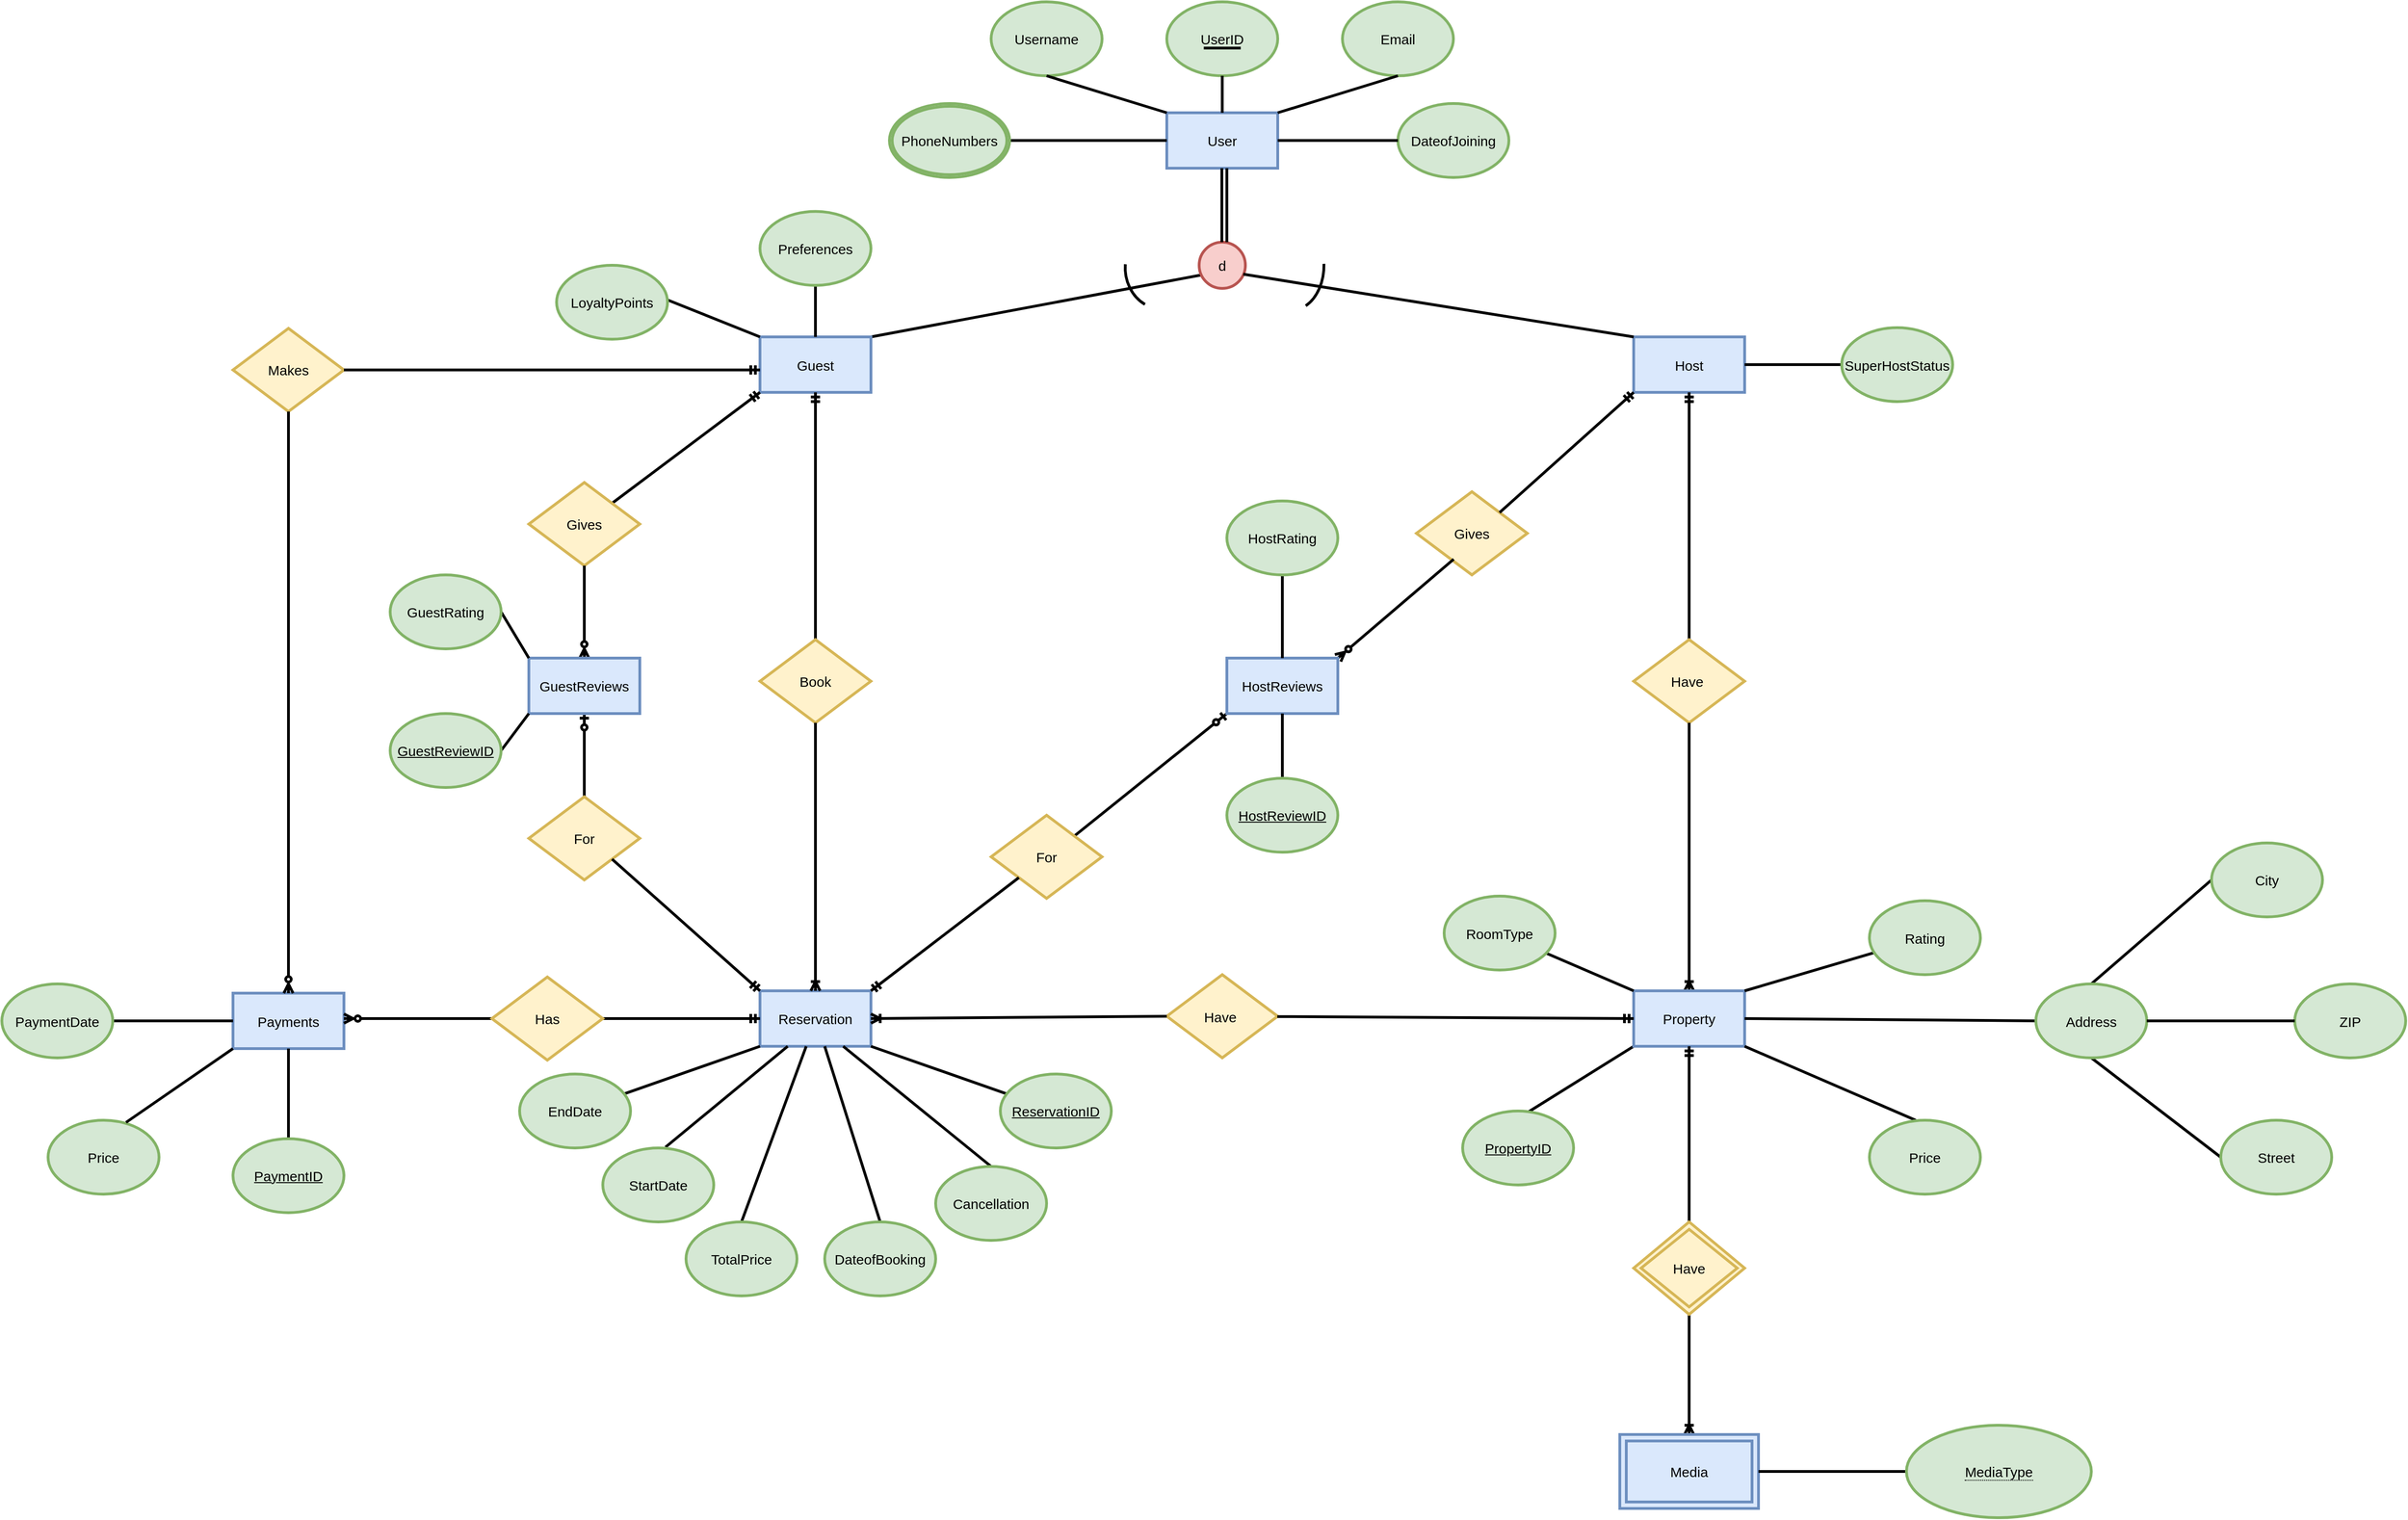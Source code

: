 <mxfile version="22.0.6" type="device">
  <diagram id="R2lEEEUBdFMjLlhIrx00" name="Page-1">
    <mxGraphModel dx="3367" dy="1122" grid="1" gridSize="10" guides="1" tooltips="1" connect="1" arrows="1" fold="1" page="1" pageScale="1" pageWidth="850" pageHeight="1100" math="0" shadow="0" extFonts="Permanent Marker^https://fonts.googleapis.com/css?family=Permanent+Marker">
      <root>
        <mxCell id="0" />
        <mxCell id="1" parent="0" />
        <mxCell id="eR8TVxgXeTOk0L5o_r-3-2" value="&lt;font style=&quot;font-size: 15px;&quot;&gt;User&lt;/font&gt;" style="rounded=0;whiteSpace=wrap;html=1;fillColor=#dae8fc;strokeColor=#6c8ebf;strokeWidth=3;fontSize=15;fontStyle=0" parent="1" vertex="1">
          <mxGeometry x="360" y="150" width="120" height="60" as="geometry" />
        </mxCell>
        <mxCell id="eR8TVxgXeTOk0L5o_r-3-7" value="&lt;font style=&quot;font-size: 15px;&quot;&gt;Username&lt;/font&gt;" style="ellipse;whiteSpace=wrap;html=1;fillColor=#d5e8d4;strokeColor=#82b366;strokeWidth=3;fontSize=15;fontStyle=0" parent="1" vertex="1">
          <mxGeometry x="170" y="30" width="120" height="80" as="geometry" />
        </mxCell>
        <mxCell id="eR8TVxgXeTOk0L5o_r-3-8" value="&lt;font style=&quot;font-size: 15px;&quot;&gt;UserID&lt;/font&gt;" style="ellipse;whiteSpace=wrap;html=1;fillColor=#d5e8d4;strokeColor=#82b366;strokeWidth=3;fontSize=15;fontStyle=0" parent="1" vertex="1">
          <mxGeometry x="360" y="30" width="120" height="80" as="geometry" />
        </mxCell>
        <mxCell id="eR8TVxgXeTOk0L5o_r-3-9" value="&lt;font style=&quot;font-size: 15px;&quot;&gt;Email&lt;/font&gt;" style="ellipse;whiteSpace=wrap;html=1;fillColor=#d5e8d4;strokeColor=#82b366;strokeWidth=3;fontSize=15;fontStyle=0" parent="1" vertex="1">
          <mxGeometry x="550" y="30" width="120" height="80" as="geometry" />
        </mxCell>
        <mxCell id="eR8TVxgXeTOk0L5o_r-3-10" value="" style="endArrow=none;html=1;rounded=0;exitX=0;exitY=0;exitDx=0;exitDy=0;strokeWidth=3;fontSize=15;fontStyle=0" parent="1" source="eR8TVxgXeTOk0L5o_r-3-2" edge="1">
          <mxGeometry width="50" height="50" relative="1" as="geometry">
            <mxPoint x="180" y="160" as="sourcePoint" />
            <mxPoint x="230" y="110" as="targetPoint" />
          </mxGeometry>
        </mxCell>
        <mxCell id="eR8TVxgXeTOk0L5o_r-3-11" value="" style="endArrow=none;html=1;rounded=0;exitX=0.5;exitY=0;exitDx=0;exitDy=0;strokeWidth=3;fontSize=15;fontStyle=0" parent="1" source="eR8TVxgXeTOk0L5o_r-3-2" edge="1">
          <mxGeometry width="50" height="50" relative="1" as="geometry">
            <mxPoint x="410" y="160" as="sourcePoint" />
            <mxPoint x="420" y="110" as="targetPoint" />
          </mxGeometry>
        </mxCell>
        <mxCell id="eR8TVxgXeTOk0L5o_r-3-12" value="" style="endArrow=none;html=1;rounded=0;exitX=0.5;exitY=1;exitDx=0;exitDy=0;entryX=1;entryY=0;entryDx=0;entryDy=0;strokeWidth=3;fontSize=15;fontStyle=0" parent="1" source="eR8TVxgXeTOk0L5o_r-3-9" target="eR8TVxgXeTOk0L5o_r-3-2" edge="1">
          <mxGeometry width="50" height="50" relative="1" as="geometry">
            <mxPoint x="610" y="225" as="sourcePoint" />
            <mxPoint x="480" y="170" as="targetPoint" />
          </mxGeometry>
        </mxCell>
        <mxCell id="eR8TVxgXeTOk0L5o_r-3-15" value="" style="endArrow=none;html=1;rounded=0;strokeWidth=3;fontSize=15;fontStyle=0" parent="1" edge="1">
          <mxGeometry width="50" height="50" relative="1" as="geometry">
            <mxPoint x="400" y="80" as="sourcePoint" />
            <mxPoint x="440" y="80" as="targetPoint" />
          </mxGeometry>
        </mxCell>
        <mxCell id="eR8TVxgXeTOk0L5o_r-3-18" value="" style="endArrow=none;html=1;rounded=0;exitX=1;exitY=0;exitDx=0;exitDy=0;strokeWidth=3;fontSize=15;fontStyle=0" parent="1" source="eR8TVxgXeTOk0L5o_r-3-19" edge="1">
          <mxGeometry width="50" height="50" relative="1" as="geometry">
            <mxPoint x="350" y="375" as="sourcePoint" />
            <mxPoint x="400" y="325" as="targetPoint" />
          </mxGeometry>
        </mxCell>
        <mxCell id="eR8TVxgXeTOk0L5o_r-3-19" value="&lt;font style=&quot;font-size: 15px;&quot;&gt;Guest&lt;/font&gt;" style="rounded=0;whiteSpace=wrap;html=1;fillColor=#dae8fc;strokeColor=#6c8ebf;strokeWidth=3;fontSize=15;fontStyle=0" parent="1" vertex="1">
          <mxGeometry x="-80" y="392.5" width="120" height="60" as="geometry" />
        </mxCell>
        <mxCell id="eR8TVxgXeTOk0L5o_r-3-27" value="" style="verticalLabelPosition=bottom;verticalAlign=top;html=1;shape=mxgraph.basic.arc;startAngle=0.577;endAngle=0.763;strokeWidth=3;fontSize=15;fontStyle=0" parent="1" vertex="1">
          <mxGeometry x="315" y="272.5" width="80" height="90" as="geometry" />
        </mxCell>
        <mxCell id="eR8TVxgXeTOk0L5o_r-3-32" value="" style="endArrow=none;html=1;rounded=0;exitX=0;exitY=0;exitDx=0;exitDy=0;entryX=1;entryY=0.5;entryDx=0;entryDy=0;strokeWidth=3;fontSize=15;fontStyle=0" parent="1" source="eR8TVxgXeTOk0L5o_r-3-19" edge="1">
          <mxGeometry width="50" height="50" relative="1" as="geometry">
            <mxPoint x="-220" y="392.5" as="sourcePoint" />
            <mxPoint x="-180.0" y="352.5" as="targetPoint" />
          </mxGeometry>
        </mxCell>
        <mxCell id="eR8TVxgXeTOk0L5o_r-3-36" value="&lt;font style=&quot;font-size: 15px;&quot;&gt;Host&lt;/font&gt;" style="rounded=0;whiteSpace=wrap;html=1;fillColor=#dae8fc;strokeColor=#6c8ebf;strokeWidth=3;fontSize=15;fontStyle=0" parent="1" vertex="1">
          <mxGeometry x="865" y="392.5" width="120" height="60" as="geometry" />
        </mxCell>
        <mxCell id="eR8TVxgXeTOk0L5o_r-3-37" value="" style="endArrow=none;html=1;rounded=0;exitX=0;exitY=0;exitDx=0;exitDy=0;strokeWidth=3;fontSize=15;fontStyle=0" parent="1" source="eR8TVxgXeTOk0L5o_r-3-17" edge="1">
          <mxGeometry width="50" height="50" relative="1" as="geometry">
            <mxPoint x="375" y="462.5" as="sourcePoint" />
            <mxPoint x="410" y="327.5" as="targetPoint" />
            <Array as="points" />
          </mxGeometry>
        </mxCell>
        <mxCell id="eR8TVxgXeTOk0L5o_r-3-39" value="" style="verticalLabelPosition=bottom;verticalAlign=top;html=1;shape=mxgraph.basic.arc;startAngle=0.245;endAngle=0.428;strokeWidth=3;fontSize=15;fontStyle=0" parent="1" vertex="1">
          <mxGeometry x="460" y="266.25" width="70" height="97.5" as="geometry" />
        </mxCell>
        <mxCell id="eR8TVxgXeTOk0L5o_r-3-52" value="" style="endArrow=ERmandOne;html=1;rounded=0;endFill=0;entryX=0.5;entryY=1;entryDx=0;entryDy=0;strokeWidth=3;fontSize=15;fontStyle=0" parent="1" source="Yw1Rvifl_4rnwtDzFo2M-55" target="eR8TVxgXeTOk0L5o_r-3-19" edge="1">
          <mxGeometry width="50" height="50" relative="1" as="geometry">
            <mxPoint x="-20" y="562.5" as="sourcePoint" />
            <mxPoint x="-20" y="460" as="targetPoint" />
          </mxGeometry>
        </mxCell>
        <mxCell id="eR8TVxgXeTOk0L5o_r-3-107" value="" style="endArrow=ERmandOne;html=1;rounded=0;exitX=0.5;exitY=0;exitDx=0;exitDy=0;endFill=0;strokeWidth=3;fontSize=15;fontStyle=0;entryX=0.5;entryY=1;entryDx=0;entryDy=0;" parent="1" source="Yw1Rvifl_4rnwtDzFo2M-17" target="eR8TVxgXeTOk0L5o_r-3-36" edge="1">
          <mxGeometry width="50" height="50" relative="1" as="geometry">
            <mxPoint x="925" y="572.5" as="sourcePoint" />
            <mxPoint x="945" y="450" as="targetPoint" />
          </mxGeometry>
        </mxCell>
        <mxCell id="eR8TVxgXeTOk0L5o_r-3-17" value="&lt;font style=&quot;font-size: 15px;&quot;&gt;d&lt;/font&gt;" style="ellipse;whiteSpace=wrap;html=1;aspect=fixed;fillColor=#f8cecc;strokeColor=#b85450;strokeWidth=3;fontSize=15;fontStyle=0" parent="1" vertex="1">
          <mxGeometry x="395" y="290" width="50" height="50" as="geometry" />
        </mxCell>
        <mxCell id="MQzUX687LwjazqS2eihC-2" value="" style="endArrow=none;html=1;rounded=0;exitX=0;exitY=0;exitDx=0;exitDy=0;entryX=0.955;entryY=0.693;entryDx=0;entryDy=0;entryPerimeter=0;strokeWidth=3;fontSize=15;fontStyle=0" parent="1" source="eR8TVxgXeTOk0L5o_r-3-36" target="eR8TVxgXeTOk0L5o_r-3-17" edge="1">
          <mxGeometry width="50" height="50" relative="1" as="geometry">
            <mxPoint x="400" y="380" as="sourcePoint" />
            <mxPoint x="450" y="330" as="targetPoint" />
          </mxGeometry>
        </mxCell>
        <mxCell id="Yw1Rvifl_4rnwtDzFo2M-5" value="" style="endArrow=none;html=1;rounded=0;exitX=0.5;exitY=0;exitDx=0;exitDy=0;strokeWidth=3;fontSize=15;fontStyle=0" parent="1" edge="1">
          <mxGeometry width="50" height="50" relative="1" as="geometry">
            <mxPoint x="419.55" y="210" as="sourcePoint" />
            <mxPoint x="419.55" y="290" as="targetPoint" />
          </mxGeometry>
        </mxCell>
        <mxCell id="Yw1Rvifl_4rnwtDzFo2M-6" value="&lt;font style=&quot;font-size: 15px;&quot;&gt;DateofJoining&lt;/font&gt;" style="ellipse;whiteSpace=wrap;html=1;fillColor=#d5e8d4;strokeColor=#82b366;strokeWidth=3;fontSize=15;fontStyle=0" parent="1" vertex="1">
          <mxGeometry x="610" y="140" width="120" height="80" as="geometry" />
        </mxCell>
        <mxCell id="Yw1Rvifl_4rnwtDzFo2M-8" value="" style="endArrow=none;html=1;rounded=0;exitX=0;exitY=0.5;exitDx=0;exitDy=0;entryX=1;entryY=0;entryDx=0;entryDy=0;strokeWidth=3;fontSize=15;fontStyle=0" parent="1" source="Yw1Rvifl_4rnwtDzFo2M-6" edge="1">
          <mxGeometry width="50" height="50" relative="1" as="geometry">
            <mxPoint x="610" y="140" as="sourcePoint" />
            <mxPoint x="480" y="180" as="targetPoint" />
          </mxGeometry>
        </mxCell>
        <mxCell id="Yw1Rvifl_4rnwtDzFo2M-9" value="" style="endArrow=none;html=1;rounded=0;exitX=0;exitY=0.5;exitDx=0;exitDy=0;entryX=1;entryY=0.5;entryDx=0;entryDy=0;strokeWidth=3;fontSize=15;fontStyle=0" parent="1" source="eR8TVxgXeTOk0L5o_r-3-2" target="Yw1Rvifl_4rnwtDzFo2M-14" edge="1">
          <mxGeometry width="50" height="50" relative="1" as="geometry">
            <mxPoint x="300" y="179.55" as="sourcePoint" />
            <mxPoint x="200" y="180" as="targetPoint" />
          </mxGeometry>
        </mxCell>
        <mxCell id="Yw1Rvifl_4rnwtDzFo2M-116" value="" style="rounded=0;orthogonalLoop=1;jettySize=auto;html=1;endArrow=none;endFill=0;strokeWidth=3;fontSize=15;fontStyle=0" parent="1" source="Yw1Rvifl_4rnwtDzFo2M-10" target="eR8TVxgXeTOk0L5o_r-3-36" edge="1">
          <mxGeometry relative="1" as="geometry" />
        </mxCell>
        <mxCell id="Yw1Rvifl_4rnwtDzFo2M-10" value="&lt;font style=&quot;font-size: 15px;&quot;&gt;SuperHostStatus&lt;/font&gt;" style="ellipse;whiteSpace=wrap;html=1;fontSize=15;fillColor=#d5e8d4;strokeColor=#82b366;strokeWidth=3;fontStyle=0" parent="1" vertex="1">
          <mxGeometry x="1090" y="382.5" width="120" height="80" as="geometry" />
        </mxCell>
        <mxCell id="Yw1Rvifl_4rnwtDzFo2M-11" value="&lt;font style=&quot;font-size: 15px;&quot;&gt;LoyaltyPoints&lt;/font&gt;" style="ellipse;whiteSpace=wrap;html=1;fillColor=#d5e8d4;strokeColor=#82b366;strokeWidth=3;fontSize=15;fontStyle=0" parent="1" vertex="1">
          <mxGeometry x="-300" y="315" width="120" height="80" as="geometry" />
        </mxCell>
        <mxCell id="Yw1Rvifl_4rnwtDzFo2M-14" value="PhoneNumbers" style="ellipse;shape=doubleEllipse;margin=3;whiteSpace=wrap;html=1;align=center;fillColor=#d5e8d4;strokeColor=#82b366;strokeWidth=3;fontSize=15;fontStyle=0" parent="1" vertex="1">
          <mxGeometry x="60" y="140" width="130" height="80" as="geometry" />
        </mxCell>
        <mxCell id="Yw1Rvifl_4rnwtDzFo2M-17" value="Have&amp;nbsp;" style="shape=rhombus;perimeter=rhombusPerimeter;whiteSpace=wrap;html=1;align=center;fillColor=#fff2cc;strokeColor=#d6b656;strokeWidth=3;fontSize=15;fontStyle=0" parent="1" vertex="1">
          <mxGeometry x="865" y="720" width="120" height="90" as="geometry" />
        </mxCell>
        <mxCell id="Yw1Rvifl_4rnwtDzFo2M-18" value="" style="endArrow=none;html=1;rounded=0;startArrow=ERoneToMany;startFill=0;strokeWidth=3;fontSize=15;fontStyle=0;entryX=0.5;entryY=1;entryDx=0;entryDy=0;exitX=0.5;exitY=0;exitDx=0;exitDy=0;" parent="1" source="Yw1Rvifl_4rnwtDzFo2M-19" target="Yw1Rvifl_4rnwtDzFo2M-17" edge="1">
          <mxGeometry width="50" height="50" relative="1" as="geometry">
            <mxPoint x="944.74" y="1100" as="sourcePoint" />
            <mxPoint x="944.74" y="980" as="targetPoint" />
          </mxGeometry>
        </mxCell>
        <mxCell id="Yw1Rvifl_4rnwtDzFo2M-35" style="rounded=0;orthogonalLoop=1;jettySize=auto;html=1;exitX=0;exitY=1;exitDx=0;exitDy=0;strokeWidth=3;endArrow=none;endFill=0;fontSize=15;fontStyle=0;entryX=0.592;entryY=0.013;entryDx=0;entryDy=0;entryPerimeter=0;" parent="1" source="Yw1Rvifl_4rnwtDzFo2M-19" target="Yw1Rvifl_4rnwtDzFo2M-31" edge="1">
          <mxGeometry relative="1" as="geometry" />
        </mxCell>
        <mxCell id="Yw1Rvifl_4rnwtDzFo2M-19" value="&lt;font style=&quot;font-size: 15px;&quot;&gt;Property&lt;/font&gt;" style="rounded=0;whiteSpace=wrap;html=1;fillColor=#dae8fc;strokeColor=#6c8ebf;strokeWidth=3;fontSize=15;fontStyle=0" parent="1" vertex="1">
          <mxGeometry x="865" y="1100" width="120" height="60" as="geometry" />
        </mxCell>
        <mxCell id="Yw1Rvifl_4rnwtDzFo2M-43" style="rounded=0;orthogonalLoop=1;jettySize=auto;html=1;entryX=0;entryY=0.5;entryDx=0;entryDy=0;endArrow=none;endFill=0;strokeWidth=3;exitX=1;exitY=0.5;exitDx=0;exitDy=0;fontSize=15;fontStyle=0" parent="1" source="Yw1Rvifl_4rnwtDzFo2M-19" target="Yw1Rvifl_4rnwtDzFo2M-32" edge="1">
          <mxGeometry relative="1" as="geometry">
            <mxPoint x="950.58" y="1160" as="sourcePoint" />
            <mxPoint x="939.42" y="1343.44" as="targetPoint" />
          </mxGeometry>
        </mxCell>
        <mxCell id="Yw1Rvifl_4rnwtDzFo2M-31" value="&lt;font style=&quot;font-size: 15px;&quot;&gt;PropertyID&lt;/font&gt;" style="ellipse;whiteSpace=wrap;html=1;fontSize=15;fontStyle=4;fillColor=#d5e8d4;strokeColor=#82b366;strokeWidth=3;" parent="1" vertex="1">
          <mxGeometry x="680" y="1230" width="120" height="80" as="geometry" />
        </mxCell>
        <mxCell id="Yw1Rvifl_4rnwtDzFo2M-47" style="rounded=0;orthogonalLoop=1;jettySize=auto;html=1;exitX=0.5;exitY=1;exitDx=0;exitDy=0;entryX=0;entryY=0.5;entryDx=0;entryDy=0;endArrow=none;endFill=0;strokeWidth=3;fontSize=15;fontStyle=0;" parent="1" source="Yw1Rvifl_4rnwtDzFo2M-32" target="Yw1Rvifl_4rnwtDzFo2M-33" edge="1">
          <mxGeometry relative="1" as="geometry" />
        </mxCell>
        <mxCell id="Yw1Rvifl_4rnwtDzFo2M-48" style="rounded=0;orthogonalLoop=1;jettySize=auto;html=1;exitX=0.5;exitY=0;exitDx=0;exitDy=0;entryX=0;entryY=0.5;entryDx=0;entryDy=0;endArrow=none;endFill=0;strokeWidth=3;fontSize=15;fontStyle=0" parent="1" source="Yw1Rvifl_4rnwtDzFo2M-32" target="Yw1Rvifl_4rnwtDzFo2M-34" edge="1">
          <mxGeometry relative="1" as="geometry" />
        </mxCell>
        <mxCell id="Yw1Rvifl_4rnwtDzFo2M-32" value="&lt;font style=&quot;font-size: 15px;&quot;&gt;Address&lt;/font&gt;" style="ellipse;whiteSpace=wrap;html=1;fontSize=15;fillColor=#d5e8d4;strokeColor=#82b366;strokeWidth=3;fontStyle=0" parent="1" vertex="1">
          <mxGeometry x="1300" y="1092.5" width="120" height="80" as="geometry" />
        </mxCell>
        <mxCell id="Yw1Rvifl_4rnwtDzFo2M-33" value="&lt;font style=&quot;font-size: 15px;&quot;&gt;Street&lt;/font&gt;" style="ellipse;whiteSpace=wrap;html=1;fontSize=15;fillColor=#d5e8d4;strokeColor=#82b366;strokeWidth=3;fontStyle=0" parent="1" vertex="1">
          <mxGeometry x="1500" y="1240" width="120" height="80" as="geometry" />
        </mxCell>
        <mxCell id="Yw1Rvifl_4rnwtDzFo2M-34" value="&lt;font style=&quot;font-size: 15px;&quot;&gt;City&lt;/font&gt;" style="ellipse;whiteSpace=wrap;html=1;fontSize=15;fillColor=#d5e8d4;strokeColor=#82b366;strokeWidth=3;fontStyle=0" parent="1" vertex="1">
          <mxGeometry x="1490" y="940" width="120" height="80" as="geometry" />
        </mxCell>
        <mxCell id="Yw1Rvifl_4rnwtDzFo2M-40" value="&lt;font style=&quot;font-size: 15px;&quot;&gt;ZIP&lt;br style=&quot;font-size: 15px;&quot;&gt;&lt;/font&gt;" style="ellipse;whiteSpace=wrap;html=1;fontSize=15;fillColor=#d5e8d4;strokeColor=#82b366;strokeWidth=3;fontStyle=0" parent="1" vertex="1">
          <mxGeometry x="1580" y="1092.5" width="120" height="80" as="geometry" />
        </mxCell>
        <mxCell id="Yw1Rvifl_4rnwtDzFo2M-46" style="rounded=0;orthogonalLoop=1;jettySize=auto;html=1;exitX=1;exitY=0.5;exitDx=0;exitDy=0;entryX=0;entryY=0.5;entryDx=0;entryDy=0;endArrow=none;endFill=0;strokeWidth=3;fontSize=15;fontStyle=0" parent="1" source="Yw1Rvifl_4rnwtDzFo2M-32" target="Yw1Rvifl_4rnwtDzFo2M-40" edge="1">
          <mxGeometry relative="1" as="geometry" />
        </mxCell>
        <mxCell id="Yw1Rvifl_4rnwtDzFo2M-49" style="rounded=0;orthogonalLoop=1;jettySize=auto;html=1;exitX=1;exitY=1;exitDx=0;exitDy=0;strokeWidth=3;endArrow=none;endFill=0;entryX=0.417;entryY=0;entryDx=0;entryDy=0;fontSize=15;fontStyle=0;entryPerimeter=0;" parent="1" source="Yw1Rvifl_4rnwtDzFo2M-19" target="Yw1Rvifl_4rnwtDzFo2M-50" edge="1">
          <mxGeometry relative="1" as="geometry">
            <mxPoint x="1005" y="1161.08" as="sourcePoint" />
            <mxPoint x="1140.799" y="1203.924" as="targetPoint" />
          </mxGeometry>
        </mxCell>
        <mxCell id="Yw1Rvifl_4rnwtDzFo2M-50" value="&lt;font style=&quot;font-size: 15px;&quot;&gt;Price&lt;/font&gt;" style="ellipse;whiteSpace=wrap;html=1;fontSize=15;fillColor=#d5e8d4;strokeColor=#82b366;strokeWidth=3;fontStyle=0" parent="1" vertex="1">
          <mxGeometry x="1120" y="1240" width="120" height="80" as="geometry" />
        </mxCell>
        <mxCell id="Yw1Rvifl_4rnwtDzFo2M-51" style="rounded=0;orthogonalLoop=1;jettySize=auto;html=1;exitX=0;exitY=0;exitDx=0;exitDy=0;strokeWidth=3;endArrow=none;endFill=0;fontSize=15;fontStyle=0" parent="1" source="Yw1Rvifl_4rnwtDzFo2M-19" target="Yw1Rvifl_4rnwtDzFo2M-52" edge="1">
          <mxGeometry relative="1" as="geometry">
            <mxPoint x="677.5" y="1260" as="sourcePoint" />
          </mxGeometry>
        </mxCell>
        <mxCell id="Yw1Rvifl_4rnwtDzFo2M-52" value="&lt;font style=&quot;font-size: 15px;&quot;&gt;RoomType&lt;/font&gt;" style="ellipse;whiteSpace=wrap;html=1;fontSize=15;fillColor=#d5e8d4;strokeColor=#82b366;strokeWidth=3;fontStyle=0" parent="1" vertex="1">
          <mxGeometry x="660" y="997.5" width="120" height="80" as="geometry" />
        </mxCell>
        <mxCell id="Yw1Rvifl_4rnwtDzFo2M-53" style="rounded=0;orthogonalLoop=1;jettySize=auto;html=1;exitX=1;exitY=0;exitDx=0;exitDy=0;strokeWidth=3;endArrow=none;endFill=0;fontSize=15;fontStyle=0" parent="1" source="Yw1Rvifl_4rnwtDzFo2M-19" target="Yw1Rvifl_4rnwtDzFo2M-54" edge="1">
          <mxGeometry relative="1" as="geometry">
            <mxPoint x="1015" y="1040" as="sourcePoint" />
          </mxGeometry>
        </mxCell>
        <mxCell id="Yw1Rvifl_4rnwtDzFo2M-54" value="&lt;font style=&quot;font-size: 15px;&quot;&gt;Rating&lt;/font&gt;" style="ellipse;whiteSpace=wrap;html=1;fontSize=15;fillColor=#d5e8d4;strokeColor=#82b366;strokeWidth=3;fontStyle=0" parent="1" vertex="1">
          <mxGeometry x="1120" y="1002.5" width="120" height="80" as="geometry" />
        </mxCell>
        <mxCell id="Yw1Rvifl_4rnwtDzFo2M-55" value="Book" style="shape=rhombus;perimeter=rhombusPerimeter;whiteSpace=wrap;html=1;align=center;fillColor=#fff2cc;strokeColor=#d6b656;strokeWidth=3;fontSize=15;fontStyle=0" parent="1" vertex="1">
          <mxGeometry x="-80" y="720" width="120" height="90" as="geometry" />
        </mxCell>
        <mxCell id="Yw1Rvifl_4rnwtDzFo2M-56" value="&lt;font style=&quot;font-size: 15px;&quot;&gt;Reservation&lt;/font&gt;" style="rounded=0;whiteSpace=wrap;html=1;fillColor=#dae8fc;strokeColor=#6c8ebf;strokeWidth=3;fontSize=15;fontStyle=0" parent="1" vertex="1">
          <mxGeometry x="-80" y="1100" width="120" height="60" as="geometry" />
        </mxCell>
        <mxCell id="Yw1Rvifl_4rnwtDzFo2M-57" value="" style="endArrow=none;html=1;rounded=0;startArrow=ERoneToMany;startFill=0;strokeWidth=3;fontSize=15;fontStyle=0" parent="1" target="Yw1Rvifl_4rnwtDzFo2M-55" edge="1">
          <mxGeometry width="50" height="50" relative="1" as="geometry">
            <mxPoint x="-20" y="1100" as="sourcePoint" />
            <mxPoint x="-20" y="1020" as="targetPoint" />
          </mxGeometry>
        </mxCell>
        <mxCell id="Yw1Rvifl_4rnwtDzFo2M-58" style="rounded=0;orthogonalLoop=1;jettySize=auto;html=1;exitX=1;exitY=1;exitDx=0;exitDy=0;strokeWidth=3;endArrow=none;endFill=0;fontSize=15;fontStyle=0" parent="1" source="Yw1Rvifl_4rnwtDzFo2M-56" target="Yw1Rvifl_4rnwtDzFo2M-59" edge="1">
          <mxGeometry relative="1" as="geometry">
            <mxPoint x="-270" y="1210" as="sourcePoint" />
          </mxGeometry>
        </mxCell>
        <mxCell id="Yw1Rvifl_4rnwtDzFo2M-59" value="&lt;font style=&quot;font-size: 15px;&quot;&gt;ReservationID&lt;/font&gt;" style="ellipse;whiteSpace=wrap;html=1;fontSize=15;fontStyle=4;fillColor=#d5e8d4;strokeColor=#82b366;strokeWidth=3;" parent="1" vertex="1">
          <mxGeometry x="180" y="1190" width="120" height="80" as="geometry" />
        </mxCell>
        <mxCell id="Yw1Rvifl_4rnwtDzFo2M-60" style="rounded=0;orthogonalLoop=1;jettySize=auto;html=1;strokeWidth=3;endArrow=none;endFill=0;entryX=0.565;entryY=-0.011;entryDx=0;entryDy=0;entryPerimeter=0;fontSize=15;fontStyle=0;exitX=0.25;exitY=1;exitDx=0;exitDy=0;" parent="1" source="Yw1Rvifl_4rnwtDzFo2M-56" target="Yw1Rvifl_4rnwtDzFo2M-61" edge="1">
          <mxGeometry relative="1" as="geometry">
            <mxPoint x="-40" y="1160" as="sourcePoint" />
            <mxPoint x="-90.642" y="1327.989" as="targetPoint" />
          </mxGeometry>
        </mxCell>
        <mxCell id="Yw1Rvifl_4rnwtDzFo2M-61" value="&lt;font style=&quot;font-size: 15px;&quot;&gt;StartDate&lt;/font&gt;" style="ellipse;whiteSpace=wrap;html=1;fontSize=15;fillColor=#d5e8d4;strokeColor=#82b366;strokeWidth=3;fontStyle=0" parent="1" vertex="1">
          <mxGeometry x="-250" y="1270" width="120" height="80" as="geometry" />
        </mxCell>
        <mxCell id="Yw1Rvifl_4rnwtDzFo2M-62" style="rounded=0;orthogonalLoop=1;jettySize=auto;html=1;strokeWidth=3;endArrow=none;endFill=0;fontSize=15;fontStyle=0;entryX=0.5;entryY=0;entryDx=0;entryDy=0;" parent="1" target="Yw1Rvifl_4rnwtDzFo2M-63" edge="1">
          <mxGeometry relative="1" as="geometry">
            <mxPoint x="-30" y="1160" as="sourcePoint" />
          </mxGeometry>
        </mxCell>
        <mxCell id="Yw1Rvifl_4rnwtDzFo2M-63" value="&lt;font style=&quot;font-size: 15px;&quot;&gt;TotalPrice&lt;/font&gt;" style="ellipse;whiteSpace=wrap;html=1;fontSize=15;fillColor=#d5e8d4;strokeColor=#82b366;strokeWidth=3;fontStyle=0" parent="1" vertex="1">
          <mxGeometry x="-160" y="1350" width="120" height="80" as="geometry" />
        </mxCell>
        <mxCell id="Yw1Rvifl_4rnwtDzFo2M-64" style="rounded=0;orthogonalLoop=1;jettySize=auto;html=1;exitX=0;exitY=1;exitDx=0;exitDy=0;strokeWidth=3;endArrow=none;endFill=0;fontSize=15;fontStyle=0" parent="1" source="Yw1Rvifl_4rnwtDzFo2M-56" target="Yw1Rvifl_4rnwtDzFo2M-65" edge="1">
          <mxGeometry relative="1" as="geometry">
            <mxPoint x="-392" y="920" as="sourcePoint" />
          </mxGeometry>
        </mxCell>
        <mxCell id="Yw1Rvifl_4rnwtDzFo2M-65" value="&lt;font style=&quot;font-size: 15px;&quot;&gt;EndDate&lt;/font&gt;" style="ellipse;whiteSpace=wrap;html=1;fontSize=15;fillColor=#d5e8d4;strokeColor=#82b366;strokeWidth=3;fontStyle=0" parent="1" vertex="1">
          <mxGeometry x="-340" y="1190" width="120" height="80" as="geometry" />
        </mxCell>
        <mxCell id="Yw1Rvifl_4rnwtDzFo2M-67" style="rounded=0;orthogonalLoop=1;jettySize=auto;html=1;strokeWidth=3;endArrow=none;endFill=0;fontSize=15;fontStyle=0;entryX=0.5;entryY=0;entryDx=0;entryDy=0;" parent="1" target="Yw1Rvifl_4rnwtDzFo2M-68" edge="1">
          <mxGeometry relative="1" as="geometry">
            <mxPoint x="-10" y="1160" as="sourcePoint" />
          </mxGeometry>
        </mxCell>
        <mxCell id="Yw1Rvifl_4rnwtDzFo2M-68" value="&lt;font style=&quot;font-size: 15px;&quot;&gt;DateofBooking&lt;/font&gt;" style="ellipse;whiteSpace=wrap;html=1;fontSize=15;fillColor=#d5e8d4;strokeColor=#82b366;strokeWidth=3;fontStyle=0" parent="1" vertex="1">
          <mxGeometry x="-10" y="1350" width="120" height="80" as="geometry" />
        </mxCell>
        <mxCell id="Yw1Rvifl_4rnwtDzFo2M-81" value="Makes" style="shape=rhombus;perimeter=rhombusPerimeter;whiteSpace=wrap;html=1;align=center;fillColor=#fff2cc;strokeColor=#d6b656;strokeWidth=3;fontSize=15;fontStyle=0" parent="1" vertex="1">
          <mxGeometry x="-650" y="383.25" width="120" height="90" as="geometry" />
        </mxCell>
        <mxCell id="Yw1Rvifl_4rnwtDzFo2M-82" style="rounded=0;orthogonalLoop=1;jettySize=auto;html=1;exitX=0;exitY=0.5;exitDx=0;exitDy=0;strokeWidth=3;endArrow=none;endFill=0;startArrow=ERmandOne;startFill=0;entryX=1;entryY=0.5;entryDx=0;entryDy=0;fontSize=15;fontStyle=0" parent="1" target="Yw1Rvifl_4rnwtDzFo2M-81" edge="1">
          <mxGeometry relative="1" as="geometry">
            <mxPoint x="-80" y="428.25" as="sourcePoint" />
            <mxPoint x="-530" y="425.75" as="targetPoint" />
          </mxGeometry>
        </mxCell>
        <mxCell id="Yw1Rvifl_4rnwtDzFo2M-84" value="&lt;font style=&quot;font-size: 15px;&quot;&gt;Payments&lt;/font&gt;" style="rounded=0;whiteSpace=wrap;html=1;fillColor=#dae8fc;strokeColor=#6c8ebf;strokeWidth=3;fontSize=15;fontStyle=0" parent="1" vertex="1">
          <mxGeometry x="-650" y="1102.5" width="120" height="60" as="geometry" />
        </mxCell>
        <mxCell id="Yw1Rvifl_4rnwtDzFo2M-85" value="" style="endArrow=none;html=1;rounded=0;entryX=0.5;entryY=1;entryDx=0;entryDy=0;exitX=0.5;exitY=0;exitDx=0;exitDy=0;startArrow=ERzeroToMany;startFill=0;strokeWidth=3;fontSize=15;fontStyle=0" parent="1" source="Yw1Rvifl_4rnwtDzFo2M-84" target="Yw1Rvifl_4rnwtDzFo2M-81" edge="1">
          <mxGeometry width="50" height="50" relative="1" as="geometry">
            <mxPoint x="-770" y="428.25" as="sourcePoint" />
            <mxPoint x="-920" y="256.75" as="targetPoint" />
          </mxGeometry>
        </mxCell>
        <mxCell id="Yw1Rvifl_4rnwtDzFo2M-86" style="rounded=0;orthogonalLoop=1;jettySize=auto;html=1;exitX=0.5;exitY=1;exitDx=0;exitDy=0;strokeWidth=3;endArrow=none;endFill=0;fontSize=15;fontStyle=0" parent="1" source="Yw1Rvifl_4rnwtDzFo2M-84" target="Yw1Rvifl_4rnwtDzFo2M-87" edge="1">
          <mxGeometry relative="1" as="geometry">
            <mxPoint x="-610" y="1242.5" as="sourcePoint" />
          </mxGeometry>
        </mxCell>
        <mxCell id="Yw1Rvifl_4rnwtDzFo2M-87" value="&lt;font style=&quot;font-size: 15px;&quot;&gt;PaymentID&lt;/font&gt;" style="ellipse;whiteSpace=wrap;html=1;fontSize=15;fontStyle=4;fillColor=#d5e8d4;strokeColor=#82b366;strokeWidth=3;" parent="1" vertex="1">
          <mxGeometry x="-650" y="1260" width="120" height="80" as="geometry" />
        </mxCell>
        <mxCell id="Yw1Rvifl_4rnwtDzFo2M-88" style="rounded=0;orthogonalLoop=1;jettySize=auto;html=1;strokeWidth=3;endArrow=none;endFill=0;fontSize=15;fontStyle=0;exitX=0;exitY=0.5;exitDx=0;exitDy=0;" parent="1" source="Yw1Rvifl_4rnwtDzFo2M-84" target="Yw1Rvifl_4rnwtDzFo2M-89" edge="1">
          <mxGeometry relative="1" as="geometry">
            <mxPoint x="-650" y="1080" as="sourcePoint" />
          </mxGeometry>
        </mxCell>
        <mxCell id="Yw1Rvifl_4rnwtDzFo2M-89" value="&lt;font style=&quot;font-size: 15px;&quot;&gt;PaymentDate&lt;/font&gt;" style="ellipse;whiteSpace=wrap;html=1;fontSize=15;fontStyle=0;fillColor=#d5e8d4;strokeColor=#82b366;strokeWidth=3;" parent="1" vertex="1">
          <mxGeometry x="-900" y="1092.5" width="120" height="80" as="geometry" />
        </mxCell>
        <mxCell id="Yw1Rvifl_4rnwtDzFo2M-101" style="rounded=0;orthogonalLoop=1;jettySize=auto;html=1;endArrow=none;endFill=0;strokeWidth=3;startArrow=ERmandOne;startFill=0;fontSize=15;fontStyle=0;exitX=0.5;exitY=1;exitDx=0;exitDy=0;entryX=0.5;entryY=0;entryDx=0;entryDy=0;" parent="1" source="Yw1Rvifl_4rnwtDzFo2M-19" target="Yw1Rvifl_4rnwtDzFo2M-105" edge="1">
          <mxGeometry relative="1" as="geometry">
            <mxPoint x="944.33" y="1160" as="sourcePoint" />
            <mxPoint x="944.33" y="1370" as="targetPoint" />
          </mxGeometry>
        </mxCell>
        <mxCell id="Yw1Rvifl_4rnwtDzFo2M-104" value="" style="rounded=0;orthogonalLoop=1;jettySize=auto;html=1;endArrow=none;endFill=0;entryX=0.5;entryY=1;entryDx=0;entryDy=0;startArrow=ERoneToMany;startFill=0;strokeWidth=3;fontSize=15;fontStyle=0;exitX=0.5;exitY=0;exitDx=0;exitDy=0;" parent="1" source="Yw1Rvifl_4rnwtDzFo2M-106" target="Yw1Rvifl_4rnwtDzFo2M-105" edge="1">
          <mxGeometry relative="1" as="geometry">
            <mxPoint x="945" y="1610" as="sourcePoint" />
            <mxPoint x="443.487" y="1808.866" as="targetPoint" />
          </mxGeometry>
        </mxCell>
        <mxCell id="Yw1Rvifl_4rnwtDzFo2M-105" value="Have" style="shape=rhombus;double=1;perimeter=rhombusPerimeter;whiteSpace=wrap;html=1;align=center;fillColor=#fff2cc;strokeColor=#d6b656;strokeWidth=3;fontSize=15;fontStyle=0" parent="1" vertex="1">
          <mxGeometry x="865" y="1350" width="120" height="100" as="geometry" />
        </mxCell>
        <mxCell id="Yw1Rvifl_4rnwtDzFo2M-106" value="Media" style="shape=ext;margin=3;double=1;whiteSpace=wrap;html=1;align=center;fillColor=#dae8fc;strokeColor=#6c8ebf;strokeWidth=3;fontSize=15;fontStyle=0" parent="1" vertex="1">
          <mxGeometry x="850" y="1580" width="150" height="80" as="geometry" />
        </mxCell>
        <mxCell id="Yw1Rvifl_4rnwtDzFo2M-109" style="rounded=0;orthogonalLoop=1;jettySize=auto;html=1;exitX=1;exitY=0.5;exitDx=0;exitDy=0;entryX=0;entryY=0.5;entryDx=0;entryDy=0;endArrow=none;endFill=0;strokeWidth=3;fontSize=15;fontStyle=0" parent="1" source="Yw1Rvifl_4rnwtDzFo2M-106" target="Yw1Rvifl_4rnwtDzFo2M-111" edge="1">
          <mxGeometry relative="1" as="geometry">
            <mxPoint x="1000" y="1830" as="sourcePoint" />
            <mxPoint x="990" y="1930" as="targetPoint" />
          </mxGeometry>
        </mxCell>
        <mxCell id="Yw1Rvifl_4rnwtDzFo2M-111" value="&lt;span style=&quot;border-bottom: 1px dotted; font-size: 15px;&quot;&gt;MediaType&lt;/span&gt;" style="ellipse;whiteSpace=wrap;html=1;align=center;fillColor=#d5e8d4;strokeColor=#82b366;strokeWidth=3;fontSize=15;fontStyle=0" parent="1" vertex="1">
          <mxGeometry x="1160" y="1570" width="200" height="100" as="geometry" />
        </mxCell>
        <mxCell id="5MB1CnsHQRnCacVK7Dpy-1" style="rounded=0;orthogonalLoop=1;jettySize=auto;html=1;exitX=0.75;exitY=1;exitDx=0;exitDy=0;strokeWidth=3;endArrow=none;endFill=0;fontSize=15;fontStyle=0;entryX=0.5;entryY=0;entryDx=0;entryDy=0;" parent="1" source="Yw1Rvifl_4rnwtDzFo2M-56" target="5MB1CnsHQRnCacVK7Dpy-2" edge="1">
          <mxGeometry relative="1" as="geometry">
            <mxPoint x="40" y="1121.5" as="sourcePoint" />
            <mxPoint x="58.631" y="1328.225" as="targetPoint" />
          </mxGeometry>
        </mxCell>
        <mxCell id="5MB1CnsHQRnCacVK7Dpy-2" value="&lt;font style=&quot;font-size: 15px;&quot;&gt;Cancellation&lt;br style=&quot;font-size: 15px;&quot;&gt;&lt;/font&gt;" style="ellipse;whiteSpace=wrap;html=1;fontSize=15;fontStyle=0;fillColor=#d5e8d4;strokeColor=#82b366;strokeWidth=3;" parent="1" vertex="1">
          <mxGeometry x="110" y="1290" width="120" height="80" as="geometry" />
        </mxCell>
        <mxCell id="5MB1CnsHQRnCacVK7Dpy-4" value="Have&amp;nbsp;" style="shape=rhombus;perimeter=rhombusPerimeter;whiteSpace=wrap;html=1;align=center;fillColor=#fff2cc;strokeColor=#d6b656;strokeWidth=3;fontSize=15;fontStyle=0" parent="1" vertex="1">
          <mxGeometry x="360" y="1082.5" width="120" height="90" as="geometry" />
        </mxCell>
        <mxCell id="5MB1CnsHQRnCacVK7Dpy-5" style="rounded=0;orthogonalLoop=1;jettySize=auto;html=1;entryX=0;entryY=0.5;entryDx=0;entryDy=0;endArrow=ERmandOne;endFill=0;strokeWidth=3;fontSize=15;fontStyle=0" parent="1" source="5MB1CnsHQRnCacVK7Dpy-4" target="Yw1Rvifl_4rnwtDzFo2M-19" edge="1">
          <mxGeometry relative="1" as="geometry" />
        </mxCell>
        <mxCell id="5MB1CnsHQRnCacVK7Dpy-9" style="rounded=0;orthogonalLoop=1;jettySize=auto;html=1;entryX=0;entryY=0.5;entryDx=0;entryDy=0;endArrow=none;endFill=0;exitX=1;exitY=0.5;exitDx=0;exitDy=0;strokeWidth=3;startArrow=ERoneToMany;startFill=0;fontSize=15;fontStyle=0" parent="1" source="Yw1Rvifl_4rnwtDzFo2M-56" target="5MB1CnsHQRnCacVK7Dpy-4" edge="1">
          <mxGeometry relative="1" as="geometry">
            <mxPoint x="50" y="1126.5" as="sourcePoint" />
            <mxPoint x="455" y="1128.5" as="targetPoint" />
          </mxGeometry>
        </mxCell>
        <mxCell id="5MB1CnsHQRnCacVK7Dpy-10" style="rounded=0;orthogonalLoop=1;jettySize=auto;html=1;strokeWidth=3;endArrow=ERmandOne;endFill=0;entryX=0;entryY=1;entryDx=0;entryDy=0;exitX=1;exitY=0;exitDx=0;exitDy=0;fontSize=15;fontStyle=0" parent="1" source="5MB1CnsHQRnCacVK7Dpy-11" target="eR8TVxgXeTOk0L5o_r-3-19" edge="1">
          <mxGeometry relative="1" as="geometry">
            <mxPoint x="-345" y="550" as="sourcePoint" />
            <mxPoint x="-550" y="412.5" as="targetPoint" />
          </mxGeometry>
        </mxCell>
        <mxCell id="5MB1CnsHQRnCacVK7Dpy-11" value="Gives" style="shape=rhombus;perimeter=rhombusPerimeter;whiteSpace=wrap;html=1;align=center;fillColor=#fff2cc;strokeColor=#d6b656;strokeWidth=3;fontSize=15;fontStyle=0" parent="1" vertex="1">
          <mxGeometry x="-330" y="550" width="120" height="90" as="geometry" />
        </mxCell>
        <mxCell id="5MB1CnsHQRnCacVK7Dpy-12" style="rounded=0;orthogonalLoop=1;jettySize=auto;html=1;strokeWidth=3;endArrow=none;endFill=0;entryX=0.5;entryY=1;entryDx=0;entryDy=0;fontSize=15;fontStyle=0;startArrow=ERzeroToMany;startFill=0;" parent="1" source="5MB1CnsHQRnCacVK7Dpy-13" target="5MB1CnsHQRnCacVK7Dpy-11" edge="1">
          <mxGeometry relative="1" as="geometry">
            <mxPoint x="150" y="795" as="sourcePoint" />
            <mxPoint x="150" y="670" as="targetPoint" />
          </mxGeometry>
        </mxCell>
        <mxCell id="5MB1CnsHQRnCacVK7Dpy-14" style="rounded=0;orthogonalLoop=1;jettySize=auto;html=1;strokeWidth=3;endArrow=ERzeroToOne;endFill=0;entryX=0.5;entryY=1;entryDx=0;entryDy=0;exitX=0.5;exitY=0;exitDx=0;exitDy=0;fontSize=15;fontStyle=0" parent="1" source="5MB1CnsHQRnCacVK7Dpy-16" target="5MB1CnsHQRnCacVK7Dpy-13" edge="1">
          <mxGeometry relative="1" as="geometry">
            <mxPoint x="150" y="900" as="sourcePoint" />
            <mxPoint x="149" y="860" as="targetPoint" />
          </mxGeometry>
        </mxCell>
        <mxCell id="5MB1CnsHQRnCacVK7Dpy-13" value="&lt;font style=&quot;font-size: 15px;&quot;&gt;GuestReviews&lt;/font&gt;" style="rounded=0;whiteSpace=wrap;html=1;fillColor=#dae8fc;strokeColor=#6c8ebf;strokeWidth=3;fontSize=15;fontStyle=0" parent="1" vertex="1">
          <mxGeometry x="-330" y="740" width="120" height="60" as="geometry" />
        </mxCell>
        <mxCell id="5MB1CnsHQRnCacVK7Dpy-16" value="For" style="shape=rhombus;perimeter=rhombusPerimeter;whiteSpace=wrap;html=1;align=center;fillColor=#fff2cc;strokeColor=#d6b656;strokeWidth=3;fontSize=15;fontStyle=0" parent="1" vertex="1">
          <mxGeometry x="-330" y="890" width="120" height="90" as="geometry" />
        </mxCell>
        <mxCell id="5MB1CnsHQRnCacVK7Dpy-17" style="rounded=0;orthogonalLoop=1;jettySize=auto;html=1;strokeWidth=3;endArrow=none;endFill=0;entryX=1;entryY=1;entryDx=0;entryDy=0;exitX=0;exitY=0;exitDx=0;exitDy=0;fontSize=15;fontStyle=0;startArrow=ERmandOne;startFill=0;" parent="1" source="Yw1Rvifl_4rnwtDzFo2M-56" target="5MB1CnsHQRnCacVK7Dpy-16" edge="1">
          <mxGeometry relative="1" as="geometry">
            <mxPoint x="38" y="1100" as="sourcePoint" />
            <mxPoint x="38" y="1010" as="targetPoint" />
          </mxGeometry>
        </mxCell>
        <mxCell id="5MB1CnsHQRnCacVK7Dpy-18" value="" style="endArrow=none;html=1;rounded=0;exitX=0.5;exitY=0;exitDx=0;exitDy=0;strokeWidth=3;fontSize=15;fontStyle=0" parent="1" source="eR8TVxgXeTOk0L5o_r-3-19" edge="1">
          <mxGeometry width="50" height="50" relative="1" as="geometry">
            <mxPoint x="130" y="250" as="sourcePoint" />
            <mxPoint x="-20" y="330" as="targetPoint" />
          </mxGeometry>
        </mxCell>
        <mxCell id="5MB1CnsHQRnCacVK7Dpy-19" value="&lt;font style=&quot;font-size: 15px;&quot;&gt;Preferences&lt;/font&gt;" style="ellipse;whiteSpace=wrap;html=1;fillColor=#d5e8d4;strokeColor=#82b366;strokeWidth=3;fontSize=15;fontStyle=0" parent="1" vertex="1">
          <mxGeometry x="-80" y="256.75" width="120" height="80" as="geometry" />
        </mxCell>
        <mxCell id="5MB1CnsHQRnCacVK7Dpy-20" value="Gives" style="shape=rhombus;perimeter=rhombusPerimeter;whiteSpace=wrap;html=1;align=center;fillColor=#fff2cc;strokeColor=#d6b656;strokeWidth=3;fontSize=15;fontStyle=0" parent="1" vertex="1">
          <mxGeometry x="630" y="560" width="120" height="90" as="geometry" />
        </mxCell>
        <mxCell id="5MB1CnsHQRnCacVK7Dpy-21" style="rounded=0;orthogonalLoop=1;jettySize=auto;html=1;strokeWidth=3;endArrow=none;endFill=0;entryX=0.336;entryY=0.811;entryDx=0;entryDy=0;exitX=1;exitY=0;exitDx=0;exitDy=0;fontSize=15;fontStyle=0;startArrow=ERzeroToMany;startFill=0;entryPerimeter=0;" parent="1" source="5MB1CnsHQRnCacVK7Dpy-23" target="5MB1CnsHQRnCacVK7Dpy-20" edge="1">
          <mxGeometry relative="1" as="geometry">
            <mxPoint x="1090" y="765" as="sourcePoint" />
            <mxPoint x="1090" y="640" as="targetPoint" />
          </mxGeometry>
        </mxCell>
        <mxCell id="5MB1CnsHQRnCacVK7Dpy-22" style="rounded=0;orthogonalLoop=1;jettySize=auto;html=1;strokeWidth=3;endArrow=ERzeroToOne;endFill=0;entryX=0;entryY=1;entryDx=0;entryDy=0;exitX=1;exitY=0;exitDx=0;exitDy=0;fontSize=15;fontStyle=0;" parent="1" source="5MB1CnsHQRnCacVK7Dpy-24" target="5MB1CnsHQRnCacVK7Dpy-23" edge="1">
          <mxGeometry relative="1" as="geometry">
            <mxPoint x="1090" y="870" as="sourcePoint" />
            <mxPoint x="1089" y="830" as="targetPoint" />
          </mxGeometry>
        </mxCell>
        <mxCell id="5MB1CnsHQRnCacVK7Dpy-23" value="&lt;font style=&quot;font-size: 15px;&quot;&gt;HostReviews&lt;/font&gt;" style="rounded=0;whiteSpace=wrap;html=1;fillColor=#dae8fc;strokeColor=#6c8ebf;strokeWidth=3;fontSize=15;fontStyle=0" parent="1" vertex="1">
          <mxGeometry x="425" y="740" width="120" height="60" as="geometry" />
        </mxCell>
        <mxCell id="5MB1CnsHQRnCacVK7Dpy-24" value="For" style="shape=rhombus;perimeter=rhombusPerimeter;whiteSpace=wrap;html=1;align=center;fillColor=#fff2cc;strokeColor=#d6b656;strokeWidth=3;fontSize=15;fontStyle=0" parent="1" vertex="1">
          <mxGeometry x="170" y="910" width="120" height="90" as="geometry" />
        </mxCell>
        <mxCell id="5MB1CnsHQRnCacVK7Dpy-25" style="rounded=0;orthogonalLoop=1;jettySize=auto;html=1;strokeWidth=3;endArrow=ERmandOne;endFill=0;entryX=0;entryY=1;entryDx=0;entryDy=0;exitX=1;exitY=0;exitDx=0;exitDy=0;fontSize=15;fontStyle=0;startArrow=none;startFill=0;" parent="1" source="5MB1CnsHQRnCacVK7Dpy-20" target="eR8TVxgXeTOk0L5o_r-3-36" edge="1">
          <mxGeometry relative="1" as="geometry">
            <mxPoint x="740" y="550" as="sourcePoint" />
            <mxPoint x="874" y="438" as="targetPoint" />
          </mxGeometry>
        </mxCell>
        <mxCell id="5MB1CnsHQRnCacVK7Dpy-26" style="rounded=0;orthogonalLoop=1;jettySize=auto;html=1;strokeWidth=3;endArrow=none;endFill=0;entryX=0;entryY=1;entryDx=0;entryDy=0;exitX=1;exitY=0;exitDx=0;exitDy=0;fontSize=15;fontStyle=0;startArrow=ERmandOne;startFill=0;" parent="1" target="5MB1CnsHQRnCacVK7Dpy-24" edge="1">
          <mxGeometry relative="1" as="geometry">
            <mxPoint x="40" y="1100" as="sourcePoint" />
            <mxPoint x="245" y="930" as="targetPoint" />
          </mxGeometry>
        </mxCell>
        <mxCell id="gzL9DuzZB-tZ408s4mVE-1" value="&lt;font style=&quot;font-size: 15px;&quot;&gt;Price&lt;/font&gt;" style="ellipse;whiteSpace=wrap;html=1;fontSize=15;fontStyle=0;fillColor=#d5e8d4;strokeColor=#82b366;strokeWidth=3;" parent="1" vertex="1">
          <mxGeometry x="-850" y="1240" width="120" height="80" as="geometry" />
        </mxCell>
        <mxCell id="gzL9DuzZB-tZ408s4mVE-2" style="rounded=0;orthogonalLoop=1;jettySize=auto;html=1;exitX=0;exitY=0.5;exitDx=0;exitDy=0;strokeWidth=3;endArrow=ERzeroToMany;endFill=0;fontSize=15;fontStyle=0;" parent="1" source="gzL9DuzZB-tZ408s4mVE-4" edge="1">
          <mxGeometry relative="1" as="geometry">
            <mxPoint x="-370" y="1078" as="sourcePoint" />
            <mxPoint x="-530" y="1130" as="targetPoint" />
          </mxGeometry>
        </mxCell>
        <mxCell id="gzL9DuzZB-tZ408s4mVE-3" style="rounded=0;orthogonalLoop=1;jettySize=auto;html=1;exitX=0;exitY=1;exitDx=0;exitDy=0;strokeWidth=3;endArrow=none;endFill=0;fontSize=15;fontStyle=0;entryX=0.703;entryY=0.029;entryDx=0;entryDy=0;entryPerimeter=0;" parent="1" source="Yw1Rvifl_4rnwtDzFo2M-84" target="gzL9DuzZB-tZ408s4mVE-1" edge="1">
          <mxGeometry relative="1" as="geometry">
            <mxPoint x="-580" y="1163" as="sourcePoint" />
            <mxPoint x="-580" y="1230" as="targetPoint" />
          </mxGeometry>
        </mxCell>
        <mxCell id="gzL9DuzZB-tZ408s4mVE-5" value="" style="rounded=0;orthogonalLoop=1;jettySize=auto;html=1;exitX=0;exitY=0.5;exitDx=0;exitDy=0;strokeWidth=3;endArrow=none;endFill=0;fontSize=15;fontStyle=0;startArrow=ERmandOne;startFill=0;" parent="1" source="Yw1Rvifl_4rnwtDzFo2M-56" target="gzL9DuzZB-tZ408s4mVE-4" edge="1">
          <mxGeometry relative="1" as="geometry">
            <mxPoint x="-80" y="1130" as="sourcePoint" />
            <mxPoint x="-530" y="1130" as="targetPoint" />
          </mxGeometry>
        </mxCell>
        <mxCell id="gzL9DuzZB-tZ408s4mVE-4" value="Has" style="shape=rhombus;perimeter=rhombusPerimeter;whiteSpace=wrap;html=1;align=center;fillColor=#fff2cc;strokeColor=#d6b656;strokeWidth=3;fontSize=15;fontStyle=0" parent="1" vertex="1">
          <mxGeometry x="-370" y="1085" width="120" height="90" as="geometry" />
        </mxCell>
        <mxCell id="gzL9DuzZB-tZ408s4mVE-6" value="" style="endArrow=none;html=1;rounded=0;exitX=0.5;exitY=0;exitDx=0;exitDy=0;strokeWidth=3;fontSize=15;fontStyle=0" parent="1" edge="1">
          <mxGeometry width="50" height="50" relative="1" as="geometry">
            <mxPoint x="425" y="210" as="sourcePoint" />
            <mxPoint x="425" y="290" as="targetPoint" />
          </mxGeometry>
        </mxCell>
        <mxCell id="v02Pq3sf-YM5VcebUAxX-1" style="rounded=0;orthogonalLoop=1;jettySize=auto;html=1;strokeWidth=3;endArrow=none;endFill=0;fontSize=15;fontStyle=0;exitX=0;exitY=0;exitDx=0;exitDy=0;entryX=1;entryY=0.5;entryDx=0;entryDy=0;" edge="1" parent="1" target="v02Pq3sf-YM5VcebUAxX-2" source="5MB1CnsHQRnCacVK7Dpy-13">
          <mxGeometry relative="1" as="geometry">
            <mxPoint x="-330" y="766" as="sourcePoint" />
          </mxGeometry>
        </mxCell>
        <mxCell id="v02Pq3sf-YM5VcebUAxX-2" value="&lt;font style=&quot;font-size: 15px;&quot;&gt;GuestRating&lt;/font&gt;" style="ellipse;whiteSpace=wrap;html=1;fontSize=15;fontStyle=0;fillColor=#d5e8d4;strokeColor=#82b366;strokeWidth=3;" vertex="1" parent="1">
          <mxGeometry x="-480" y="650" width="120" height="80" as="geometry" />
        </mxCell>
        <mxCell id="v02Pq3sf-YM5VcebUAxX-3" style="rounded=0;orthogonalLoop=1;jettySize=auto;html=1;strokeWidth=3;endArrow=none;endFill=0;fontSize=15;fontStyle=0;exitX=0.5;exitY=1;exitDx=0;exitDy=0;" edge="1" parent="1" target="v02Pq3sf-YM5VcebUAxX-4" source="5MB1CnsHQRnCacVK7Dpy-23">
          <mxGeometry relative="1" as="geometry">
            <mxPoint x="675" y="910.5" as="sourcePoint" />
          </mxGeometry>
        </mxCell>
        <mxCell id="v02Pq3sf-YM5VcebUAxX-4" value="&lt;font style=&quot;font-size: 15px;&quot;&gt;HostReviewID&lt;/font&gt;" style="ellipse;whiteSpace=wrap;html=1;fontSize=15;fontStyle=4;fillColor=#d5e8d4;strokeColor=#82b366;strokeWidth=3;" vertex="1" parent="1">
          <mxGeometry x="425" y="870" width="120" height="80" as="geometry" />
        </mxCell>
        <mxCell id="v02Pq3sf-YM5VcebUAxX-6" style="rounded=0;orthogonalLoop=1;jettySize=auto;html=1;strokeWidth=3;endArrow=none;endFill=0;fontSize=15;fontStyle=0;exitX=0;exitY=1;exitDx=0;exitDy=0;entryX=1;entryY=0.5;entryDx=0;entryDy=0;" edge="1" parent="1" target="v02Pq3sf-YM5VcebUAxX-7" source="5MB1CnsHQRnCacVK7Dpy-13">
          <mxGeometry relative="1" as="geometry">
            <mxPoint x="-320" y="831" as="sourcePoint" />
          </mxGeometry>
        </mxCell>
        <mxCell id="v02Pq3sf-YM5VcebUAxX-7" value="&lt;font style=&quot;font-size: 15px;&quot;&gt;GuestReviewID&lt;/font&gt;" style="ellipse;whiteSpace=wrap;html=1;fontSize=15;fontStyle=4;fillColor=#d5e8d4;strokeColor=#82b366;strokeWidth=3;" vertex="1" parent="1">
          <mxGeometry x="-480" y="800" width="120" height="80" as="geometry" />
        </mxCell>
        <mxCell id="v02Pq3sf-YM5VcebUAxX-8" style="rounded=0;orthogonalLoop=1;jettySize=auto;html=1;strokeWidth=3;endArrow=none;endFill=0;fontSize=15;fontStyle=0;exitX=0.5;exitY=0;exitDx=0;exitDy=0;" edge="1" parent="1" target="v02Pq3sf-YM5VcebUAxX-9" source="5MB1CnsHQRnCacVK7Dpy-23">
          <mxGeometry relative="1" as="geometry">
            <mxPoint x="485" y="490" as="sourcePoint" />
          </mxGeometry>
        </mxCell>
        <mxCell id="v02Pq3sf-YM5VcebUAxX-9" value="&lt;font style=&quot;font-size: 15px;&quot;&gt;HostRating&lt;/font&gt;" style="ellipse;whiteSpace=wrap;html=1;fontSize=15;fontStyle=0;fillColor=#d5e8d4;strokeColor=#82b366;strokeWidth=3;" vertex="1" parent="1">
          <mxGeometry x="425" y="570" width="120" height="80" as="geometry" />
        </mxCell>
      </root>
    </mxGraphModel>
  </diagram>
</mxfile>
